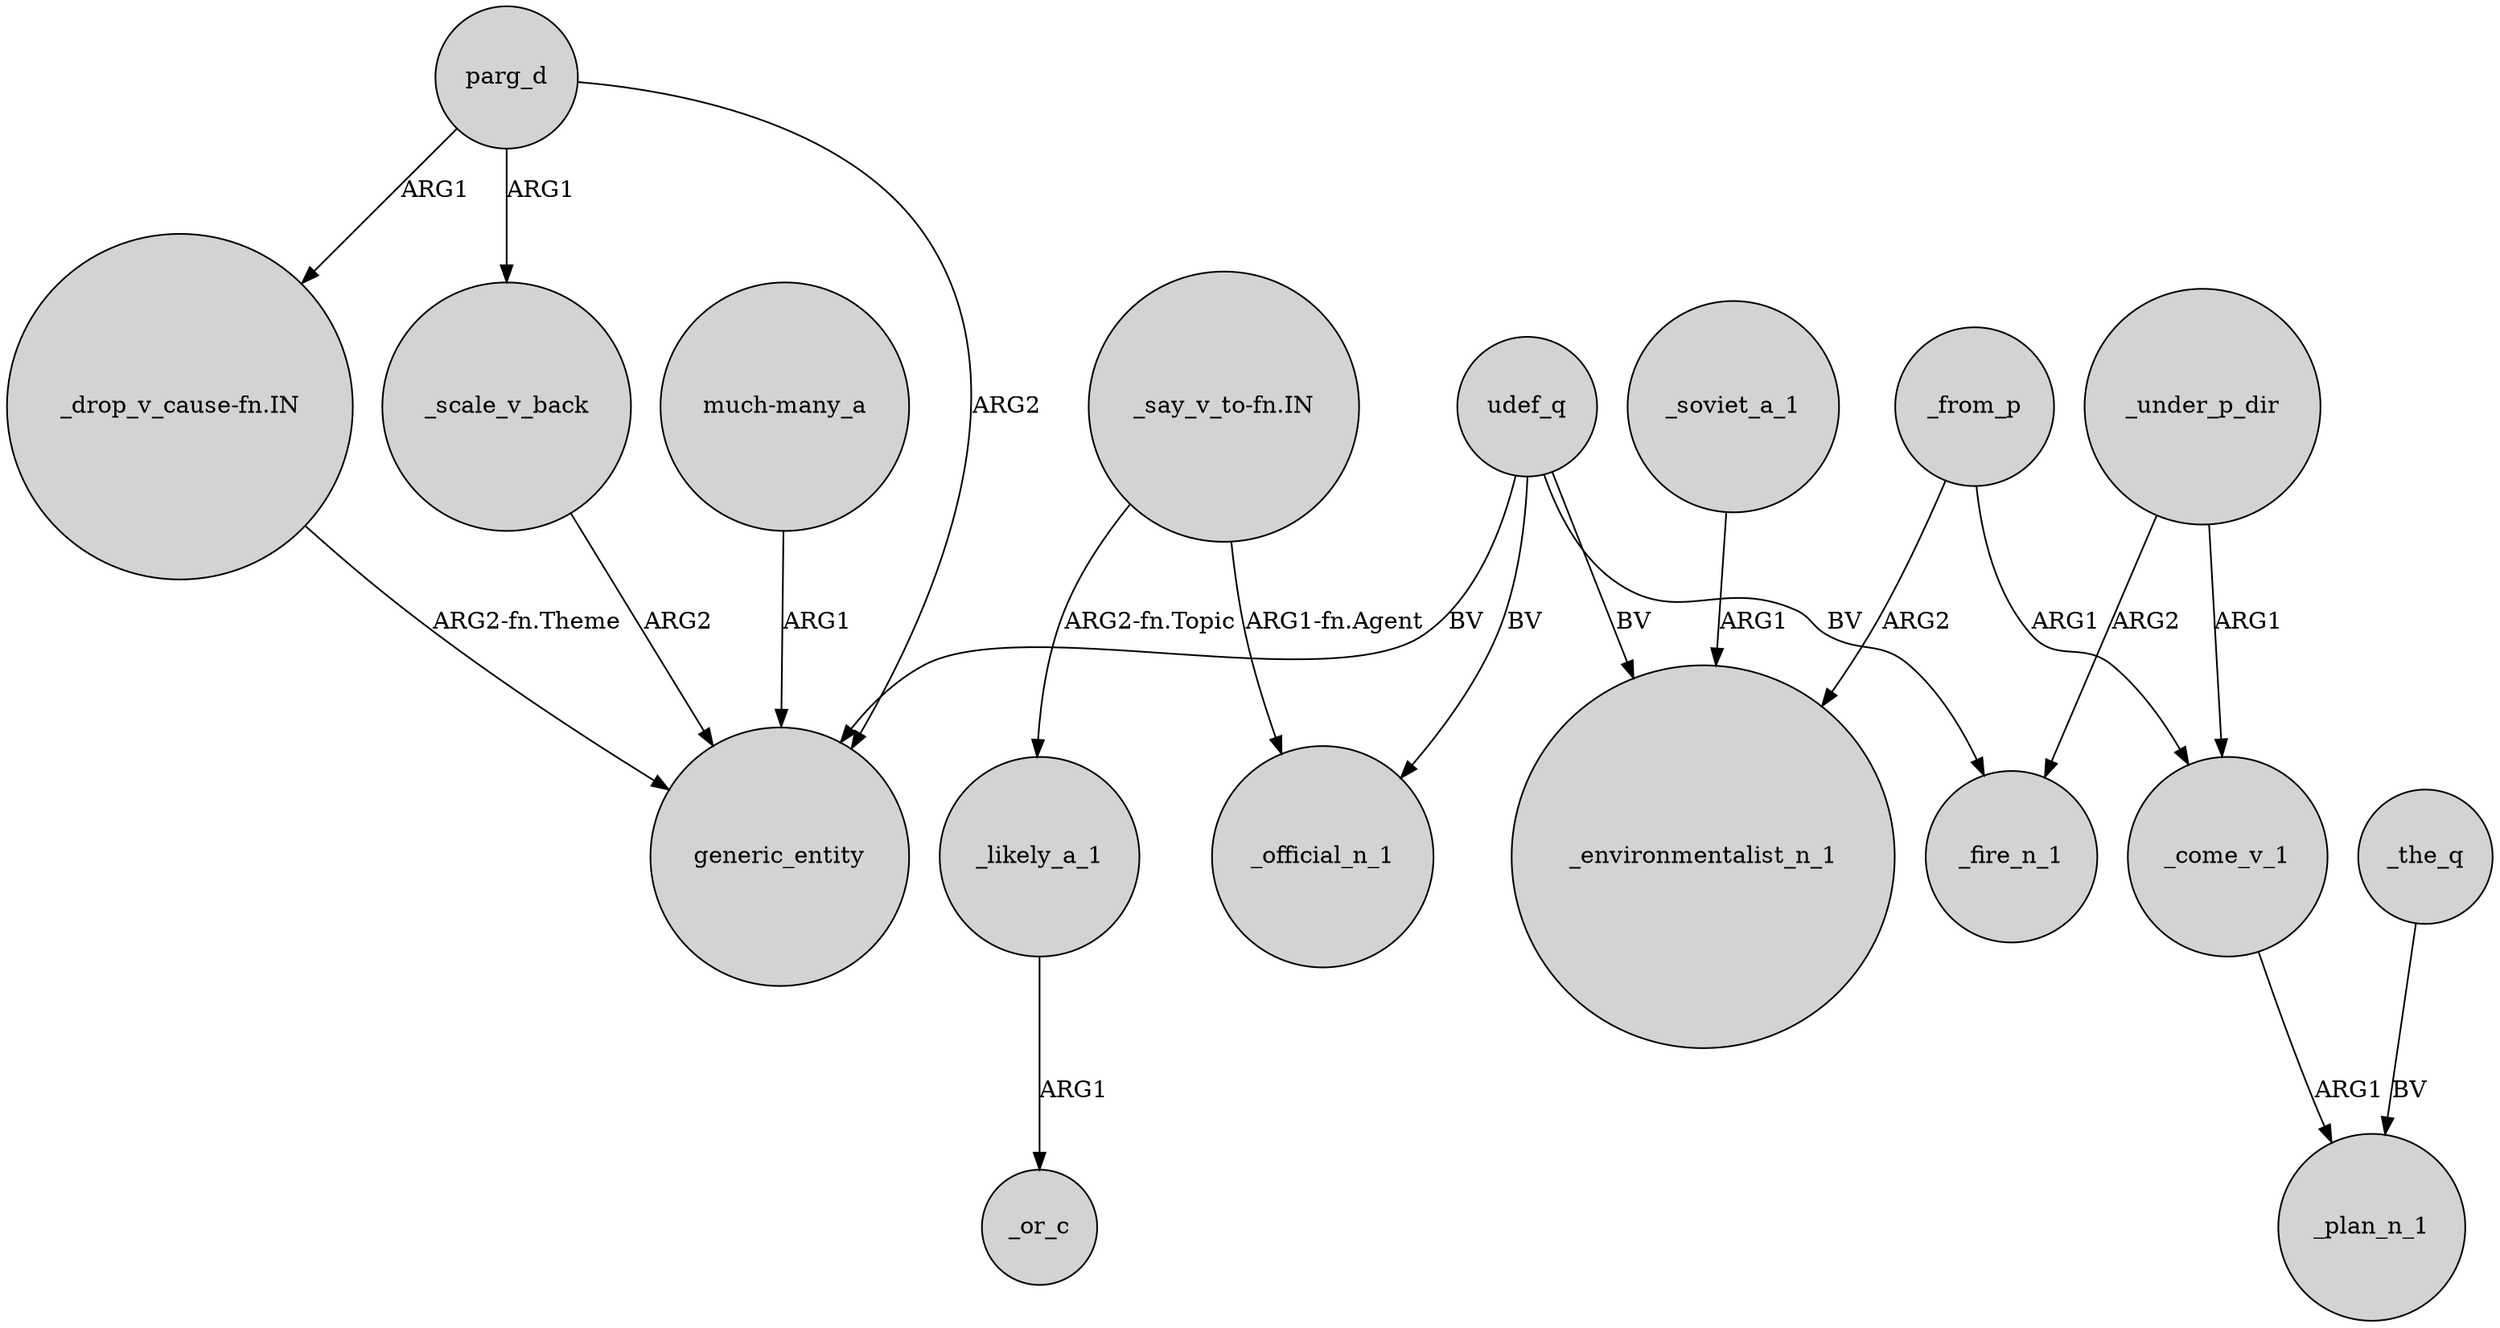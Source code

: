 digraph {
	node [shape=circle style=filled]
	udef_q -> generic_entity [label=BV]
	"much-many_a" -> generic_entity [label=ARG1]
	parg_d -> generic_entity [label=ARG2]
	_under_p_dir -> _come_v_1 [label=ARG1]
	"_say_v_to-fn.IN" -> _official_n_1 [label="ARG1-fn.Agent"]
	_soviet_a_1 -> _environmentalist_n_1 [label=ARG1]
	_the_q -> _plan_n_1 [label=BV]
	_likely_a_1 -> _or_c [label=ARG1]
	_from_p -> _environmentalist_n_1 [label=ARG2]
	_under_p_dir -> _fire_n_1 [label=ARG2]
	parg_d -> "_drop_v_cause-fn.IN" [label=ARG1]
	"_drop_v_cause-fn.IN" -> generic_entity [label="ARG2-fn.Theme"]
	_come_v_1 -> _plan_n_1 [label=ARG1]
	udef_q -> _fire_n_1 [label=BV]
	udef_q -> _official_n_1 [label=BV]
	parg_d -> _scale_v_back [label=ARG1]
	_scale_v_back -> generic_entity [label=ARG2]
	"_say_v_to-fn.IN" -> _likely_a_1 [label="ARG2-fn.Topic"]
	_from_p -> _come_v_1 [label=ARG1]
	udef_q -> _environmentalist_n_1 [label=BV]
}
